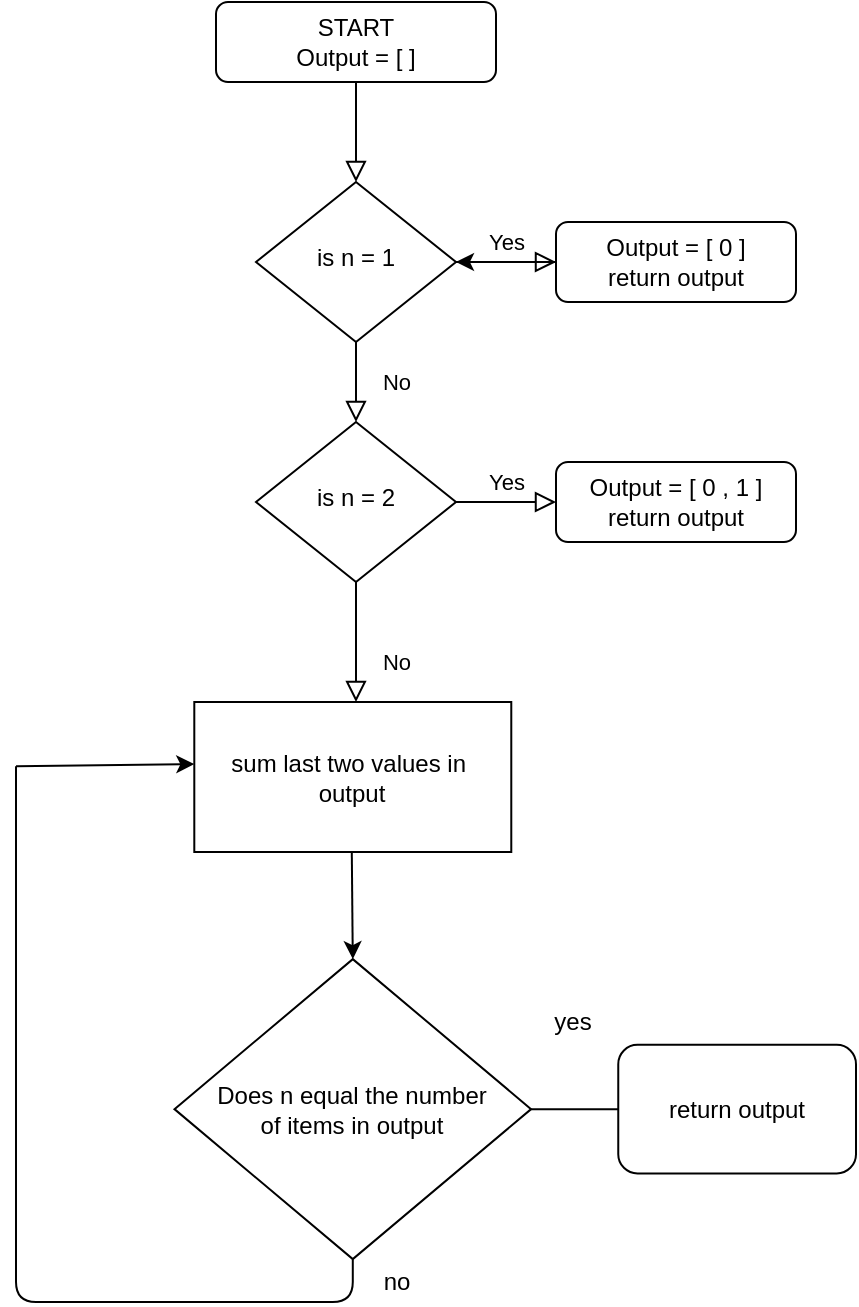 <mxfile version="14.1.5" type="device"><diagram id="C5RBs43oDa-KdzZeNtuy" name="Page-1"><mxGraphModel dx="946" dy="725" grid="1" gridSize="10" guides="1" tooltips="1" connect="1" arrows="1" fold="1" page="1" pageScale="1" pageWidth="827" pageHeight="1169" math="0" shadow="0"><root><mxCell id="WIyWlLk6GJQsqaUBKTNV-0"/><mxCell id="WIyWlLk6GJQsqaUBKTNV-1" parent="WIyWlLk6GJQsqaUBKTNV-0"/><mxCell id="WIyWlLk6GJQsqaUBKTNV-2" value="" style="rounded=0;html=1;jettySize=auto;orthogonalLoop=1;fontSize=11;endArrow=block;endFill=0;endSize=8;strokeWidth=1;shadow=0;labelBackgroundColor=none;edgeStyle=orthogonalEdgeStyle;" parent="WIyWlLk6GJQsqaUBKTNV-1" source="WIyWlLk6GJQsqaUBKTNV-3" target="WIyWlLk6GJQsqaUBKTNV-6" edge="1"><mxGeometry relative="1" as="geometry"/></mxCell><mxCell id="WIyWlLk6GJQsqaUBKTNV-3" value="START&lt;br&gt;Output = [ ]" style="rounded=1;whiteSpace=wrap;html=1;fontSize=12;glass=0;strokeWidth=1;shadow=0;" parent="WIyWlLk6GJQsqaUBKTNV-1" vertex="1"><mxGeometry x="150" y="80" width="140" height="40" as="geometry"/></mxCell><mxCell id="WIyWlLk6GJQsqaUBKTNV-4" value="No" style="rounded=0;html=1;jettySize=auto;orthogonalLoop=1;fontSize=11;endArrow=block;endFill=0;endSize=8;strokeWidth=1;shadow=0;labelBackgroundColor=none;edgeStyle=orthogonalEdgeStyle;" parent="WIyWlLk6GJQsqaUBKTNV-1" source="WIyWlLk6GJQsqaUBKTNV-6" target="WIyWlLk6GJQsqaUBKTNV-10" edge="1"><mxGeometry y="20" relative="1" as="geometry"><mxPoint as="offset"/></mxGeometry></mxCell><mxCell id="WIyWlLk6GJQsqaUBKTNV-5" value="Yes" style="edgeStyle=orthogonalEdgeStyle;rounded=0;html=1;jettySize=auto;orthogonalLoop=1;fontSize=11;endArrow=block;endFill=0;endSize=8;strokeWidth=1;shadow=0;labelBackgroundColor=none;" parent="WIyWlLk6GJQsqaUBKTNV-1" source="WIyWlLk6GJQsqaUBKTNV-6" target="WIyWlLk6GJQsqaUBKTNV-7" edge="1"><mxGeometry y="10" relative="1" as="geometry"><mxPoint as="offset"/></mxGeometry></mxCell><mxCell id="WIyWlLk6GJQsqaUBKTNV-6" value="is n = 1" style="rhombus;whiteSpace=wrap;html=1;shadow=0;fontFamily=Helvetica;fontSize=12;align=center;strokeWidth=1;spacing=6;spacingTop=-4;" parent="WIyWlLk6GJQsqaUBKTNV-1" vertex="1"><mxGeometry x="170" y="170" width="100" height="80" as="geometry"/></mxCell><mxCell id="du0Fgowv8-gNA2eeReLb-0" value="" style="edgeStyle=orthogonalEdgeStyle;rounded=0;orthogonalLoop=1;jettySize=auto;html=1;" edge="1" parent="WIyWlLk6GJQsqaUBKTNV-1" source="WIyWlLk6GJQsqaUBKTNV-7" target="WIyWlLk6GJQsqaUBKTNV-6"><mxGeometry relative="1" as="geometry"/></mxCell><mxCell id="WIyWlLk6GJQsqaUBKTNV-7" value="Output = [ 0 ]&lt;br&gt;return output" style="rounded=1;whiteSpace=wrap;html=1;fontSize=12;glass=0;strokeWidth=1;shadow=0;" parent="WIyWlLk6GJQsqaUBKTNV-1" vertex="1"><mxGeometry x="320" y="190" width="120" height="40" as="geometry"/></mxCell><mxCell id="WIyWlLk6GJQsqaUBKTNV-8" value="No" style="rounded=0;html=1;jettySize=auto;orthogonalLoop=1;fontSize=11;endArrow=block;endFill=0;endSize=8;strokeWidth=1;shadow=0;labelBackgroundColor=none;edgeStyle=orthogonalEdgeStyle;" parent="WIyWlLk6GJQsqaUBKTNV-1" source="WIyWlLk6GJQsqaUBKTNV-10" edge="1"><mxGeometry x="0.333" y="20" relative="1" as="geometry"><mxPoint as="offset"/><mxPoint x="220" y="430" as="targetPoint"/></mxGeometry></mxCell><mxCell id="WIyWlLk6GJQsqaUBKTNV-9" value="Yes" style="edgeStyle=orthogonalEdgeStyle;rounded=0;html=1;jettySize=auto;orthogonalLoop=1;fontSize=11;endArrow=block;endFill=0;endSize=8;strokeWidth=1;shadow=0;labelBackgroundColor=none;" parent="WIyWlLk6GJQsqaUBKTNV-1" source="WIyWlLk6GJQsqaUBKTNV-10" target="WIyWlLk6GJQsqaUBKTNV-12" edge="1"><mxGeometry y="10" relative="1" as="geometry"><mxPoint as="offset"/></mxGeometry></mxCell><mxCell id="WIyWlLk6GJQsqaUBKTNV-10" value="is n = 2" style="rhombus;whiteSpace=wrap;html=1;shadow=0;fontFamily=Helvetica;fontSize=12;align=center;strokeWidth=1;spacing=6;spacingTop=-4;" parent="WIyWlLk6GJQsqaUBKTNV-1" vertex="1"><mxGeometry x="170" y="290" width="100" height="80" as="geometry"/></mxCell><mxCell id="WIyWlLk6GJQsqaUBKTNV-12" value="Output = [ 0 , 1 ]&lt;br&gt;return output" style="rounded=1;whiteSpace=wrap;html=1;fontSize=12;glass=0;strokeWidth=1;shadow=0;" parent="WIyWlLk6GJQsqaUBKTNV-1" vertex="1"><mxGeometry x="320" y="310" width="120" height="40" as="geometry"/></mxCell><mxCell id="du0Fgowv8-gNA2eeReLb-25" value="" style="group" vertex="1" connectable="0" parent="WIyWlLk6GJQsqaUBKTNV-1"><mxGeometry x="50" y="430" width="420" height="300" as="geometry"/></mxCell><mxCell id="du0Fgowv8-gNA2eeReLb-4" value="" style="endArrow=classic;html=1;entryX=0.5;entryY=0;entryDx=0;entryDy=0;" edge="1" parent="du0Fgowv8-gNA2eeReLb-25" target="du0Fgowv8-gNA2eeReLb-9"><mxGeometry width="50" height="50" relative="1" as="geometry"><mxPoint x="167.901" y="75" as="sourcePoint"/><mxPoint x="168.396" y="107.143" as="targetPoint"/></mxGeometry></mxCell><mxCell id="du0Fgowv8-gNA2eeReLb-7" value="sum last two values in&amp;nbsp;&lt;br&gt;output" style="rounded=0;whiteSpace=wrap;html=1;" vertex="1" parent="du0Fgowv8-gNA2eeReLb-25"><mxGeometry x="89.151" width="158.491" height="75" as="geometry"/></mxCell><mxCell id="du0Fgowv8-gNA2eeReLb-9" value="Does n equal the number &lt;br&gt;of items in output" style="rhombus;whiteSpace=wrap;html=1;" vertex="1" parent="du0Fgowv8-gNA2eeReLb-25"><mxGeometry x="79.245" y="128.571" width="178.302" height="150" as="geometry"/></mxCell><mxCell id="du0Fgowv8-gNA2eeReLb-10" value="" style="endArrow=classic;html=1;exitX=1;exitY=0.5;exitDx=0;exitDy=0;" edge="1" parent="du0Fgowv8-gNA2eeReLb-25" source="du0Fgowv8-gNA2eeReLb-9"><mxGeometry width="50" height="50" relative="1" as="geometry"><mxPoint x="257.547" y="182.143" as="sourcePoint"/><mxPoint x="326.887" y="203.571" as="targetPoint"/></mxGeometry></mxCell><mxCell id="du0Fgowv8-gNA2eeReLb-12" value="yes" style="text;html=1;align=center;verticalAlign=middle;resizable=0;points=[];autosize=1;" vertex="1" parent="du0Fgowv8-gNA2eeReLb-25"><mxGeometry x="262.5" y="150" width="30" height="20" as="geometry"/></mxCell><mxCell id="du0Fgowv8-gNA2eeReLb-19" value="" style="endArrow=none;startArrow=none;html=1;edgeStyle=elbowEdgeStyle;elbow=vertical;endFill=0;startFill=0;" edge="1" parent="du0Fgowv8-gNA2eeReLb-25"><mxGeometry width="50" height="50" relative="1" as="geometry"><mxPoint y="32.143" as="sourcePoint"/><mxPoint x="168.396" y="278.571" as="targetPoint"/><Array as="points"><mxPoint x="69.34" y="300"/></Array></mxGeometry></mxCell><mxCell id="du0Fgowv8-gNA2eeReLb-22" value="" style="endArrow=classic;html=1;entryX=0;entryY=0.414;entryDx=0;entryDy=0;entryPerimeter=0;" edge="1" parent="du0Fgowv8-gNA2eeReLb-25" target="du0Fgowv8-gNA2eeReLb-7"><mxGeometry width="50" height="50" relative="1" as="geometry"><mxPoint y="32.143" as="sourcePoint"/><mxPoint x="49.528" y="-21.429" as="targetPoint"/></mxGeometry></mxCell><mxCell id="du0Fgowv8-gNA2eeReLb-23" value="return output" style="rounded=1;whiteSpace=wrap;html=1;" vertex="1" parent="du0Fgowv8-gNA2eeReLb-25"><mxGeometry x="301.132" y="171.429" width="118.868" height="64.286" as="geometry"/></mxCell><mxCell id="du0Fgowv8-gNA2eeReLb-27" value="no" style="text;html=1;align=center;verticalAlign=middle;resizable=0;points=[];autosize=1;" vertex="1" parent="WIyWlLk6GJQsqaUBKTNV-1"><mxGeometry x="225" y="710" width="30" height="20" as="geometry"/></mxCell></root></mxGraphModel></diagram></mxfile>